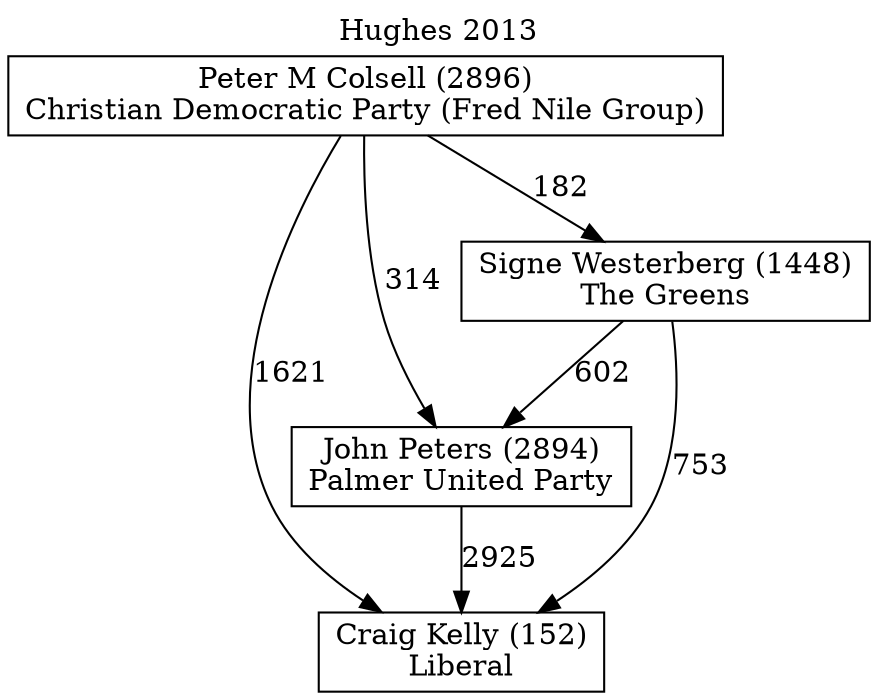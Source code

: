 // House preference flow
digraph "Craig Kelly (152)_Hughes_2013" {
	graph [label="Hughes 2013" labelloc=t mclimit=10]
	node [shape=box]
	"Craig Kelly (152)" [label="Craig Kelly (152)
Liberal"]
	"John Peters (2894)" [label="John Peters (2894)
Palmer United Party"]
	"Signe Westerberg (1448)" [label="Signe Westerberg (1448)
The Greens"]
	"Peter M Colsell (2896)" [label="Peter M Colsell (2896)
Christian Democratic Party (Fred Nile Group)"]
	"John Peters (2894)" -> "Craig Kelly (152)" [label=2925]
	"Signe Westerberg (1448)" -> "John Peters (2894)" [label=602]
	"Peter M Colsell (2896)" -> "Signe Westerberg (1448)" [label=182]
	"Signe Westerberg (1448)" -> "Craig Kelly (152)" [label=753]
	"Peter M Colsell (2896)" -> "Craig Kelly (152)" [label=1621]
	"Peter M Colsell (2896)" -> "John Peters (2894)" [label=314]
}
